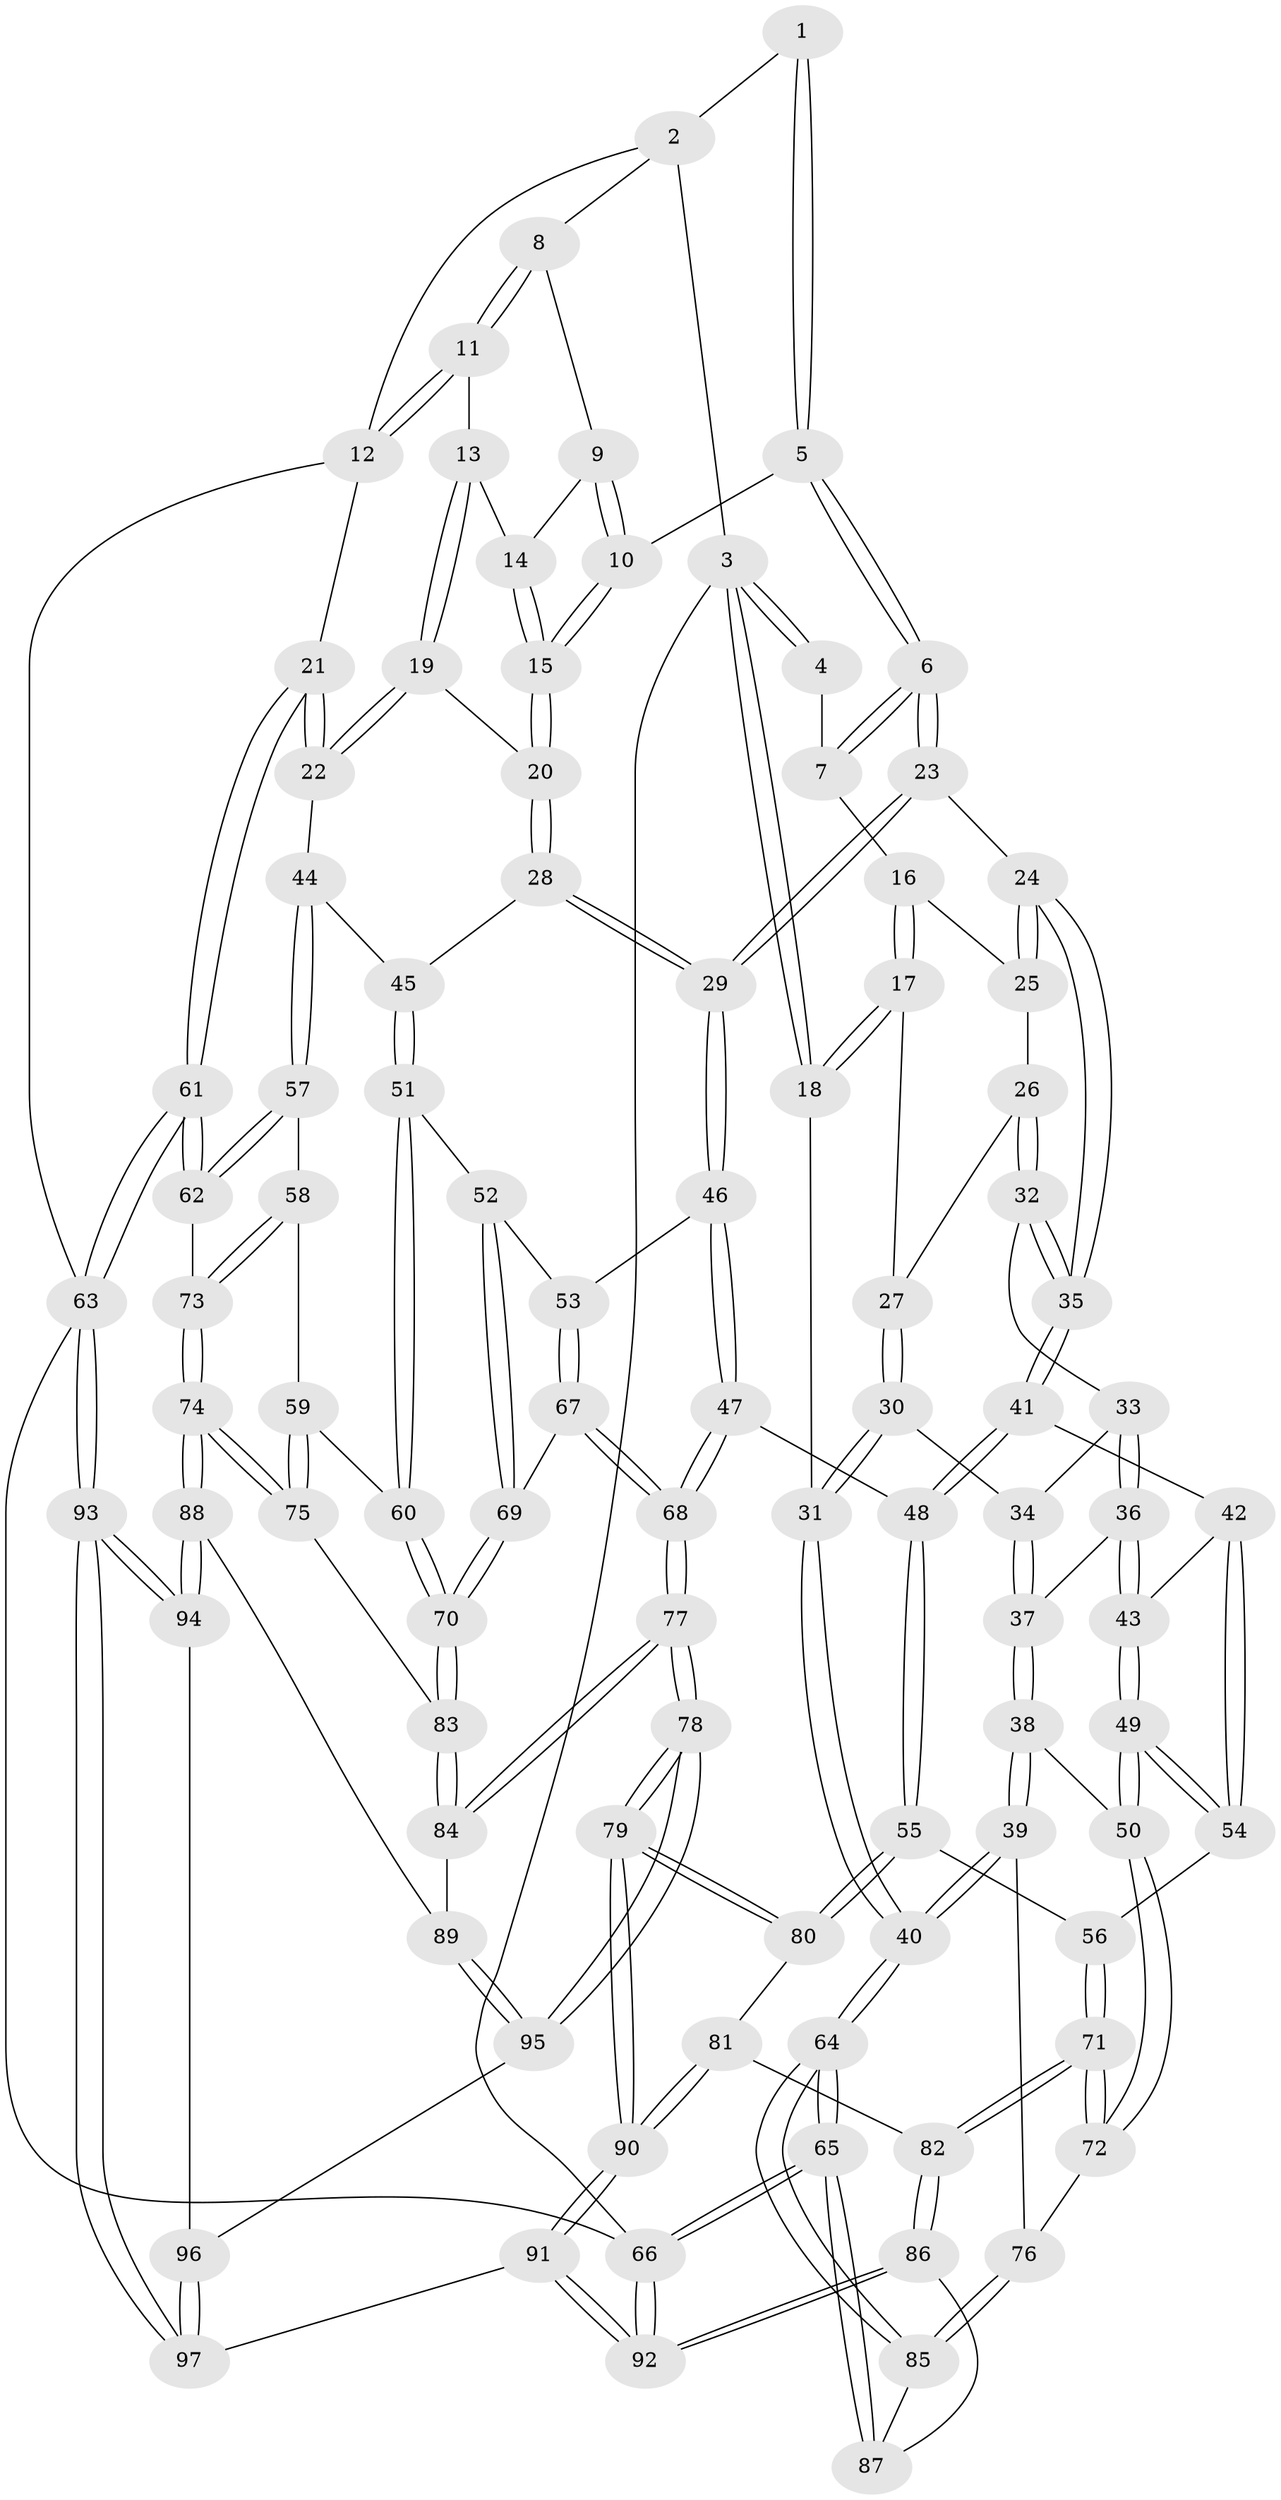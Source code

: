 // coarse degree distribution, {7: 0.03333333333333333, 2: 0.13333333333333333, 5: 0.23333333333333334, 3: 0.26666666666666666, 6: 0.13333333333333333, 4: 0.2}
// Generated by graph-tools (version 1.1) at 2025/21/03/04/25 18:21:26]
// undirected, 97 vertices, 239 edges
graph export_dot {
graph [start="1"]
  node [color=gray90,style=filled];
  1 [pos="+0.5430976876895521+0"];
  2 [pos="+0.744721049801152+0"];
  3 [pos="+0+0"];
  4 [pos="+0.18075799520998465+0"];
  5 [pos="+0.4917626458265138+0.15146427861644607"];
  6 [pos="+0.48479892892609755+0.15503408562719295"];
  7 [pos="+0.22219586201245767+0.0846815769356937"];
  8 [pos="+0.7643381756619549+0"];
  9 [pos="+0.7352364297019757+0.0037884575582495536"];
  10 [pos="+0.5626775457654312+0.18144620038266654"];
  11 [pos="+0.8774610526040356+0.12567474436046072"];
  12 [pos="+1+0.2725938948675122"];
  13 [pos="+0.7462124150827006+0.1729380196595664"];
  14 [pos="+0.7284882864662154+0.16425785038053686"];
  15 [pos="+0.5705895077166291+0.18657877473852008"];
  16 [pos="+0.20706882469460614+0.10803705925845196"];
  17 [pos="+0.006664304996151125+0.16517424537999897"];
  18 [pos="+0+0.12259478576777241"];
  19 [pos="+0.8021702142128594+0.3611166044896953"];
  20 [pos="+0.6465461048190289+0.3431954181835115"];
  21 [pos="+1+0.29121381432943083"];
  22 [pos="+0.8707455962369337+0.399876201766204"];
  23 [pos="+0.38560891109920203+0.3505113447479767"];
  24 [pos="+0.30916219519214916+0.36807294965971926"];
  25 [pos="+0.2086410629826841+0.13466844268355757"];
  26 [pos="+0.12746856312833463+0.30715331230012793"];
  27 [pos="+0.10599369720659937+0.3054368054118289"];
  28 [pos="+0.5486263127429167+0.4614079936088014"];
  29 [pos="+0.5175795427787038+0.46812896996123593"];
  30 [pos="+0+0.3869639413082122"];
  31 [pos="+0+0.3486004298204751"];
  32 [pos="+0.21338573061404137+0.3840129214233038"];
  33 [pos="+0.15149883153075352+0.42341876623706626"];
  34 [pos="+0+0.3880520983994229"];
  35 [pos="+0.27967159078956616+0.39206334968300727"];
  36 [pos="+0.11952892148346111+0.47988960585945895"];
  37 [pos="+0.04799246753957193+0.47495715578143244"];
  38 [pos="+0.018154671457911345+0.6198337004395185"];
  39 [pos="+0.015189183630743841+0.6210755871753049"];
  40 [pos="+0+0.6899995004276507"];
  41 [pos="+0.2744257253258551+0.5106625326899219"];
  42 [pos="+0.22235720973580403+0.5426710389420495"];
  43 [pos="+0.13381618590284805+0.5330902130073472"];
  44 [pos="+0.8333029464977038+0.48325933252861275"];
  45 [pos="+0.6408544876906146+0.524840094200166"];
  46 [pos="+0.4843026828482353+0.5445035327763681"];
  47 [pos="+0.3875056262827097+0.6256393489578845"];
  48 [pos="+0.3740508261899244+0.6268312547577591"];
  49 [pos="+0.06000834054187143+0.6150831330764899"];
  50 [pos="+0.055494769129294075+0.6172659755597771"];
  51 [pos="+0.6507432771666329+0.6001588646661937"];
  52 [pos="+0.5976712313712907+0.6230890238573737"];
  53 [pos="+0.5256235236957693+0.5931083973937312"];
  54 [pos="+0.19333524458940998+0.6258527440330158"];
  55 [pos="+0.36865921778664845+0.6329647235344915"];
  56 [pos="+0.19846937795478475+0.6357925880185448"];
  57 [pos="+0.8331666035519489+0.49513963289678414"];
  58 [pos="+0.8177705352812312+0.5855055980265654"];
  59 [pos="+0.7728884110347268+0.62970585697537"];
  60 [pos="+0.7073950943861362+0.6653653017362945"];
  61 [pos="+1+0.7024368524354507"];
  62 [pos="+1+0.7009944758114721"];
  63 [pos="+1+1"];
  64 [pos="+0+0.7544072882528792"];
  65 [pos="+0+1"];
  66 [pos="+0+1"];
  67 [pos="+0.553829967840434+0.7057900263995164"];
  68 [pos="+0.5148058985145159+0.7669941878864328"];
  69 [pos="+0.5808030006418511+0.688931428430343"];
  70 [pos="+0.7001018803068013+0.68535826423389"];
  71 [pos="+0.2043442418822986+0.7272763918971401"];
  72 [pos="+0.15630078099998185+0.7237305273394177"];
  73 [pos="+0.9336471188644634+0.7177280716145726"];
  74 [pos="+0.8636665426069581+0.7862524000768328"];
  75 [pos="+0.8343124191022427+0.7667619479555269"];
  76 [pos="+0.10431849428510377+0.7617024325924638"];
  77 [pos="+0.5277017251790876+0.8612654489883099"];
  78 [pos="+0.5226665343419997+0.873037600882795"];
  79 [pos="+0.4728507233112552+0.9368033477998788"];
  80 [pos="+0.32097750983578366+0.7106893828127141"];
  81 [pos="+0.24418855055606223+0.7532448115915557"];
  82 [pos="+0.23675152586620746+0.7533076894267343"];
  83 [pos="+0.7023268984597386+0.733174273238236"];
  84 [pos="+0.6775488485839019+0.788421137389499"];
  85 [pos="+0.09807530395446581+0.7711835450930103"];
  86 [pos="+0.1762435755698676+0.8489732689662023"];
  87 [pos="+0.11107422138919734+0.8203552306294076"];
  88 [pos="+0.8491708473183032+0.86470614373388"];
  89 [pos="+0.7214560919224228+0.8255547577592091"];
  90 [pos="+0.4217569190606551+1"];
  91 [pos="+0.3890990413946261+1"];
  92 [pos="+0.22540191846646812+1"];
  93 [pos="+1+1"];
  94 [pos="+0.8680079894629791+0.9354585470932786"];
  95 [pos="+0.7098567679348872+0.9258645626102011"];
  96 [pos="+0.7234219655012809+0.9377525186155623"];
  97 [pos="+0.5736732205141674+1"];
  1 -- 2;
  1 -- 5;
  1 -- 5;
  2 -- 3;
  2 -- 8;
  2 -- 12;
  3 -- 4;
  3 -- 4;
  3 -- 18;
  3 -- 18;
  3 -- 66;
  4 -- 7;
  5 -- 6;
  5 -- 6;
  5 -- 10;
  6 -- 7;
  6 -- 7;
  6 -- 23;
  6 -- 23;
  7 -- 16;
  8 -- 9;
  8 -- 11;
  8 -- 11;
  9 -- 10;
  9 -- 10;
  9 -- 14;
  10 -- 15;
  10 -- 15;
  11 -- 12;
  11 -- 12;
  11 -- 13;
  12 -- 21;
  12 -- 63;
  13 -- 14;
  13 -- 19;
  13 -- 19;
  14 -- 15;
  14 -- 15;
  15 -- 20;
  15 -- 20;
  16 -- 17;
  16 -- 17;
  16 -- 25;
  17 -- 18;
  17 -- 18;
  17 -- 27;
  18 -- 31;
  19 -- 20;
  19 -- 22;
  19 -- 22;
  20 -- 28;
  20 -- 28;
  21 -- 22;
  21 -- 22;
  21 -- 61;
  21 -- 61;
  22 -- 44;
  23 -- 24;
  23 -- 29;
  23 -- 29;
  24 -- 25;
  24 -- 25;
  24 -- 35;
  24 -- 35;
  25 -- 26;
  26 -- 27;
  26 -- 32;
  26 -- 32;
  27 -- 30;
  27 -- 30;
  28 -- 29;
  28 -- 29;
  28 -- 45;
  29 -- 46;
  29 -- 46;
  30 -- 31;
  30 -- 31;
  30 -- 34;
  31 -- 40;
  31 -- 40;
  32 -- 33;
  32 -- 35;
  32 -- 35;
  33 -- 34;
  33 -- 36;
  33 -- 36;
  34 -- 37;
  34 -- 37;
  35 -- 41;
  35 -- 41;
  36 -- 37;
  36 -- 43;
  36 -- 43;
  37 -- 38;
  37 -- 38;
  38 -- 39;
  38 -- 39;
  38 -- 50;
  39 -- 40;
  39 -- 40;
  39 -- 76;
  40 -- 64;
  40 -- 64;
  41 -- 42;
  41 -- 48;
  41 -- 48;
  42 -- 43;
  42 -- 54;
  42 -- 54;
  43 -- 49;
  43 -- 49;
  44 -- 45;
  44 -- 57;
  44 -- 57;
  45 -- 51;
  45 -- 51;
  46 -- 47;
  46 -- 47;
  46 -- 53;
  47 -- 48;
  47 -- 68;
  47 -- 68;
  48 -- 55;
  48 -- 55;
  49 -- 50;
  49 -- 50;
  49 -- 54;
  49 -- 54;
  50 -- 72;
  50 -- 72;
  51 -- 52;
  51 -- 60;
  51 -- 60;
  52 -- 53;
  52 -- 69;
  52 -- 69;
  53 -- 67;
  53 -- 67;
  54 -- 56;
  55 -- 56;
  55 -- 80;
  55 -- 80;
  56 -- 71;
  56 -- 71;
  57 -- 58;
  57 -- 62;
  57 -- 62;
  58 -- 59;
  58 -- 73;
  58 -- 73;
  59 -- 60;
  59 -- 75;
  59 -- 75;
  60 -- 70;
  60 -- 70;
  61 -- 62;
  61 -- 62;
  61 -- 63;
  61 -- 63;
  62 -- 73;
  63 -- 93;
  63 -- 93;
  63 -- 66;
  64 -- 65;
  64 -- 65;
  64 -- 85;
  64 -- 85;
  65 -- 66;
  65 -- 66;
  65 -- 87;
  65 -- 87;
  66 -- 92;
  66 -- 92;
  67 -- 68;
  67 -- 68;
  67 -- 69;
  68 -- 77;
  68 -- 77;
  69 -- 70;
  69 -- 70;
  70 -- 83;
  70 -- 83;
  71 -- 72;
  71 -- 72;
  71 -- 82;
  71 -- 82;
  72 -- 76;
  73 -- 74;
  73 -- 74;
  74 -- 75;
  74 -- 75;
  74 -- 88;
  74 -- 88;
  75 -- 83;
  76 -- 85;
  76 -- 85;
  77 -- 78;
  77 -- 78;
  77 -- 84;
  77 -- 84;
  78 -- 79;
  78 -- 79;
  78 -- 95;
  78 -- 95;
  79 -- 80;
  79 -- 80;
  79 -- 90;
  79 -- 90;
  80 -- 81;
  81 -- 82;
  81 -- 90;
  81 -- 90;
  82 -- 86;
  82 -- 86;
  83 -- 84;
  83 -- 84;
  84 -- 89;
  85 -- 87;
  86 -- 87;
  86 -- 92;
  86 -- 92;
  88 -- 89;
  88 -- 94;
  88 -- 94;
  89 -- 95;
  89 -- 95;
  90 -- 91;
  90 -- 91;
  91 -- 92;
  91 -- 92;
  91 -- 97;
  93 -- 94;
  93 -- 94;
  93 -- 97;
  93 -- 97;
  94 -- 96;
  95 -- 96;
  96 -- 97;
  96 -- 97;
}
